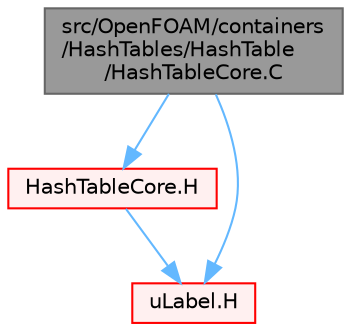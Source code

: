 digraph "src/OpenFOAM/containers/HashTables/HashTable/HashTableCore.C"
{
 // LATEX_PDF_SIZE
  bgcolor="transparent";
  edge [fontname=Helvetica,fontsize=10,labelfontname=Helvetica,labelfontsize=10];
  node [fontname=Helvetica,fontsize=10,shape=box,height=0.2,width=0.4];
  Node1 [id="Node000001",label="src/OpenFOAM/containers\l/HashTables/HashTable\l/HashTableCore.C",height=0.2,width=0.4,color="gray40", fillcolor="grey60", style="filled", fontcolor="black",tooltip=" "];
  Node1 -> Node2 [id="edge1_Node000001_Node000002",color="steelblue1",style="solid",tooltip=" "];
  Node2 [id="Node000002",label="HashTableCore.H",height=0.2,width=0.4,color="red", fillcolor="#FFF0F0", style="filled",URL="$HashTableCore_8H.html",tooltip=" "];
  Node2 -> Node26 [id="edge2_Node000002_Node000026",color="steelblue1",style="solid",tooltip=" "];
  Node26 [id="Node000026",label="uLabel.H",height=0.2,width=0.4,color="red", fillcolor="#FFF0F0", style="filled",URL="$uLabel_8H.html",tooltip=" "];
  Node1 -> Node26 [id="edge3_Node000001_Node000026",color="steelblue1",style="solid",tooltip=" "];
}
